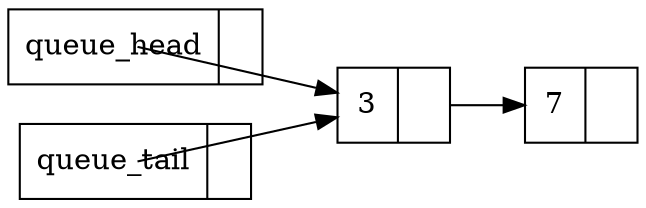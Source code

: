 digraph queue {
        rankdir=LR;
        node [shape=record];
        head [label="{ queue_head | <next>  }"]
        tail [label="{ queue_tail | <next>  }"]
        //null [shape=none, label="null"];
        //null2 [shape=none, label="null"];
        a[label="{ 3 | <next>  }"]
        b[label="{ 7 | <next>  }"]
        head -> a [arrowtail=vee,  tailclip=false];
        tail -> a [arrowtail=vee,  tailclip=false];
        a:next -> b [arrowtail=vee,  tailclip=false];
}

